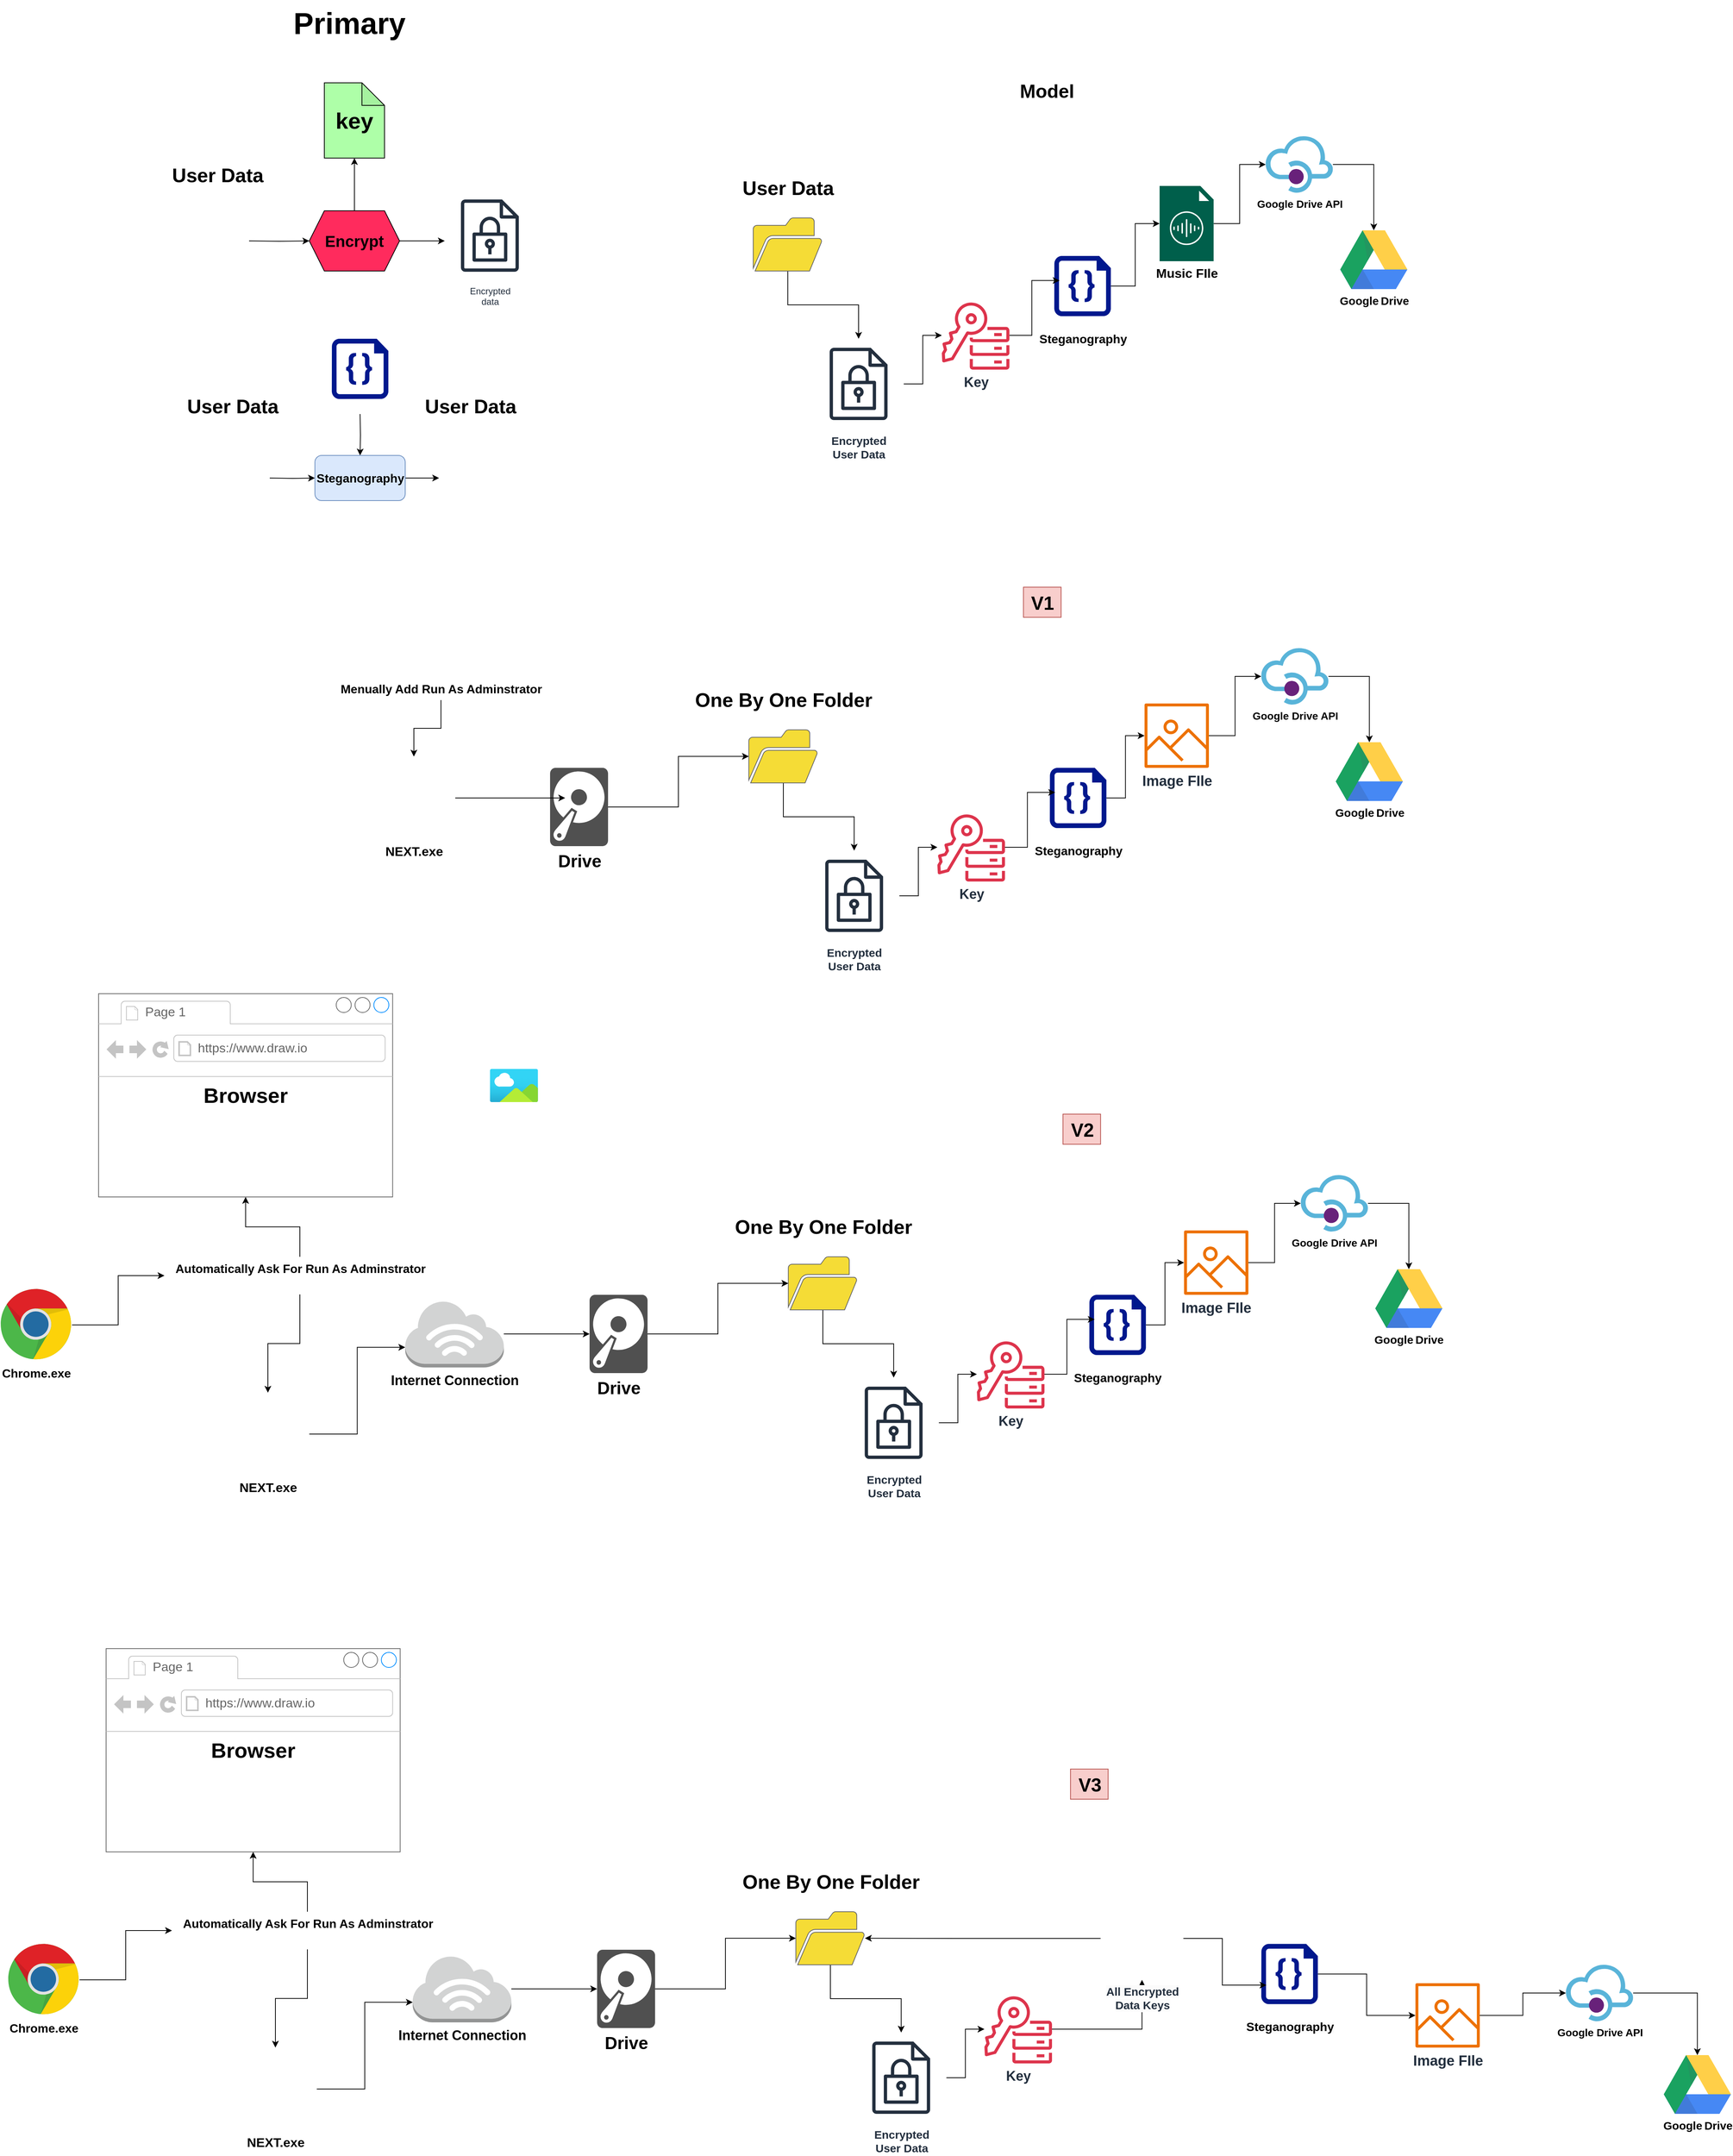 <mxfile version="22.1.18" type="device" pages="2">
  <diagram name="Page-1" id="-clLf1eDEEkG6juFfl46">
    <mxGraphModel dx="2612" dy="1980" grid="1" gridSize="10" guides="1" tooltips="1" connect="1" arrows="1" fold="1" page="1" pageScale="1" pageWidth="850" pageHeight="1100" math="0" shadow="0">
      <root>
        <mxCell id="0" />
        <mxCell id="1" parent="0" />
        <mxCell id="Fi1VEAa8KatOQCvsPIws-4" style="edgeStyle=orthogonalEdgeStyle;rounded=0;orthogonalLoop=1;jettySize=auto;html=1;exitX=1;exitY=0.5;exitDx=0;exitDy=0;entryX=0;entryY=0.5;entryDx=0;entryDy=0;" parent="1" target="Fi1VEAa8KatOQCvsPIws-3" edge="1">
          <mxGeometry relative="1" as="geometry">
            <mxPoint x="260" y="150" as="sourcePoint" />
          </mxGeometry>
        </mxCell>
        <mxCell id="Fi1VEAa8KatOQCvsPIws-5" style="edgeStyle=orthogonalEdgeStyle;rounded=0;orthogonalLoop=1;jettySize=auto;html=1;" parent="1" source="Fi1VEAa8KatOQCvsPIws-3" edge="1">
          <mxGeometry relative="1" as="geometry">
            <mxPoint x="400" y="40" as="targetPoint" />
          </mxGeometry>
        </mxCell>
        <mxCell id="-OoPqi2KjpX0J7DmixHS-4" value="" style="edgeStyle=orthogonalEdgeStyle;rounded=0;orthogonalLoop=1;jettySize=auto;html=1;" parent="1" source="Fi1VEAa8KatOQCvsPIws-3" edge="1">
          <mxGeometry relative="1" as="geometry">
            <mxPoint x="520.0" y="150" as="targetPoint" />
          </mxGeometry>
        </mxCell>
        <mxCell id="Fi1VEAa8KatOQCvsPIws-3" value="&lt;font style=&quot;font-size: 21px;&quot;&gt;&lt;b&gt;Encrypt&lt;/b&gt;&lt;/font&gt;" style="shape=hexagon;perimeter=hexagonPerimeter2;whiteSpace=wrap;html=1;fixedSize=1;fillColor=#FF2B5D;" parent="1" vertex="1">
          <mxGeometry x="340" y="110" width="120" height="80" as="geometry" />
        </mxCell>
        <mxCell id="Fi1VEAa8KatOQCvsPIws-8" value="&lt;font style=&quot;font-size: 30px;&quot;&gt;&lt;b&gt;key&lt;/b&gt;&lt;/font&gt;" style="shape=note;whiteSpace=wrap;html=1;backgroundOutline=1;darkOpacity=0.05;fillColor=#AEFFA8;" parent="1" vertex="1">
          <mxGeometry x="360" y="-60" width="80" height="100" as="geometry" />
        </mxCell>
        <mxCell id="-OoPqi2KjpX0J7DmixHS-9" value="" style="edgeStyle=orthogonalEdgeStyle;rounded=0;orthogonalLoop=1;jettySize=auto;html=1;" parent="1" target="-OoPqi2KjpX0J7DmixHS-8" edge="1">
          <mxGeometry relative="1" as="geometry">
            <mxPoint x="287.5" y="465" as="sourcePoint" />
          </mxGeometry>
        </mxCell>
        <mxCell id="-OoPqi2KjpX0J7DmixHS-10" value="" style="edgeStyle=orthogonalEdgeStyle;rounded=0;orthogonalLoop=1;jettySize=auto;html=1;" parent="1" target="-OoPqi2KjpX0J7DmixHS-8" edge="1">
          <mxGeometry relative="1" as="geometry">
            <mxPoint x="407.5" y="380" as="sourcePoint" />
          </mxGeometry>
        </mxCell>
        <mxCell id="-OoPqi2KjpX0J7DmixHS-12" value="" style="edgeStyle=orthogonalEdgeStyle;rounded=0;orthogonalLoop=1;jettySize=auto;html=1;" parent="1" source="-OoPqi2KjpX0J7DmixHS-8" edge="1">
          <mxGeometry relative="1" as="geometry">
            <mxPoint x="512.5" y="465" as="targetPoint" />
          </mxGeometry>
        </mxCell>
        <mxCell id="-OoPqi2KjpX0J7DmixHS-8" value="&lt;b&gt;&lt;font style=&quot;font-size: 16px;&quot;&gt;Steganography&lt;/font&gt;&lt;/b&gt;" style="rounded=1;whiteSpace=wrap;html=1;fillColor=#dae8fc;strokeColor=#6c8ebf;" parent="1" vertex="1">
          <mxGeometry x="347.5" y="435" width="120" height="60" as="geometry" />
        </mxCell>
        <mxCell id="-OoPqi2KjpX0J7DmixHS-13" value="" style="shape=image;html=1;verticalAlign=top;verticalLabelPosition=bottom;labelBackgroundColor=#ffffff;imageAspect=0;aspect=fixed;image=https://cdn2.iconfinder.com/data/icons/boxicons-solid-vol-2/24/bxs-file-png-128.png" parent="1" vertex="1">
          <mxGeometry x="159.5" y="77" width="128" height="128" as="geometry" />
        </mxCell>
        <mxCell id="-OoPqi2KjpX0J7DmixHS-14" value="&lt;font style=&quot;font-size: 26px;&quot;&gt;&lt;b&gt;User Data&lt;/b&gt;&lt;/font&gt;" style="text;html=1;align=center;verticalAlign=middle;resizable=0;points=[];autosize=1;strokeColor=none;fillColor=none;" parent="1" vertex="1">
          <mxGeometry x="147.5" y="43" width="140" height="40" as="geometry" />
        </mxCell>
        <mxCell id="-OoPqi2KjpX0J7DmixHS-16" value="Encrypted&#xa;data" style="sketch=0;outlineConnect=0;fontColor=#232F3E;gradientColor=none;strokeColor=#232F3E;fillColor=#ffffff;dashed=0;verticalLabelPosition=bottom;verticalAlign=top;align=center;html=1;fontSize=12;fontStyle=0;aspect=fixed;shape=mxgraph.aws4.resourceIcon;resIcon=mxgraph.aws4.encrypted_data;" parent="1" vertex="1">
          <mxGeometry x="520" y="83" width="120" height="120" as="geometry" />
        </mxCell>
        <mxCell id="-OoPqi2KjpX0J7DmixHS-19" value="" style="shape=image;html=1;verticalAlign=top;verticalLabelPosition=bottom;labelBackgroundColor=#ffffff;imageAspect=0;aspect=fixed;image=https://cdn2.iconfinder.com/data/icons/boxicons-solid-vol-2/24/bxs-file-png-128.png" parent="1" vertex="1">
          <mxGeometry x="180" y="390" width="128" height="128" as="geometry" />
        </mxCell>
        <mxCell id="-OoPqi2KjpX0J7DmixHS-20" value="&lt;font style=&quot;font-size: 26px;&quot;&gt;&lt;b&gt;User Data&lt;/b&gt;&lt;/font&gt;" style="text;html=1;align=center;verticalAlign=middle;resizable=0;points=[];autosize=1;strokeColor=none;fillColor=none;" parent="1" vertex="1">
          <mxGeometry x="168" y="350" width="140" height="40" as="geometry" />
        </mxCell>
        <mxCell id="-OoPqi2KjpX0J7DmixHS-21" value="" style="sketch=0;aspect=fixed;pointerEvents=1;shadow=0;dashed=0;html=1;strokeColor=none;labelPosition=center;verticalLabelPosition=bottom;verticalAlign=top;align=center;fillColor=#00188D;shape=mxgraph.azure.code_file" parent="1" vertex="1">
          <mxGeometry x="369.9" y="280" width="75.2" height="80" as="geometry" />
        </mxCell>
        <mxCell id="-OoPqi2KjpX0J7DmixHS-22" value="" style="shape=image;html=1;verticalAlign=top;verticalLabelPosition=bottom;labelBackgroundColor=#ffffff;imageAspect=0;aspect=fixed;image=https://cdn2.iconfinder.com/data/icons/boxicons-solid-vol-2/24/bxs-file-png-128.png" parent="1" vertex="1">
          <mxGeometry x="496" y="390" width="128" height="128" as="geometry" />
        </mxCell>
        <mxCell id="-OoPqi2KjpX0J7DmixHS-23" value="&lt;font style=&quot;font-size: 26px;&quot;&gt;&lt;b&gt;User Data&lt;/b&gt;&lt;/font&gt;" style="text;html=1;align=center;verticalAlign=middle;resizable=0;points=[];autosize=1;strokeColor=none;fillColor=none;" parent="1" vertex="1">
          <mxGeometry x="484" y="350" width="140" height="40" as="geometry" />
        </mxCell>
        <mxCell id="-OoPqi2KjpX0J7DmixHS-24" value="&lt;span style=&quot;font-size: 25px;&quot;&gt;&lt;b&gt;Model&lt;br&gt;&lt;/b&gt;&lt;/span&gt;" style="text;html=1;align=center;verticalAlign=middle;resizable=0;points=[];autosize=1;strokeColor=none;fillColor=none;" parent="1" vertex="1">
          <mxGeometry x="1270" y="-70" width="100" height="40" as="geometry" />
        </mxCell>
        <mxCell id="-OoPqi2KjpX0J7DmixHS-27" value="&lt;font style=&quot;font-size: 26px;&quot;&gt;&lt;b&gt;User Data&lt;/b&gt;&lt;/font&gt;" style="text;html=1;align=center;verticalAlign=middle;resizable=0;points=[];autosize=1;strokeColor=none;fillColor=none;" parent="1" vertex="1">
          <mxGeometry x="905.9" y="60" width="140" height="40" as="geometry" />
        </mxCell>
        <mxCell id="B8PgsjI4pzTaqiPIlNJ4-8" style="edgeStyle=orthogonalEdgeStyle;rounded=0;orthogonalLoop=1;jettySize=auto;html=1;" parent="1" source="-OoPqi2KjpX0J7DmixHS-28" target="B8PgsjI4pzTaqiPIlNJ4-2" edge="1">
          <mxGeometry relative="1" as="geometry" />
        </mxCell>
        <mxCell id="-OoPqi2KjpX0J7DmixHS-28" value="&lt;b style=&quot;font-size: 15px;&quot;&gt;Encrypted&lt;br&gt;User Data&lt;br&gt;&lt;/b&gt;" style="sketch=0;outlineConnect=0;fontColor=#232F3E;gradientColor=none;strokeColor=#232F3E;fillColor=#ffffff;dashed=0;verticalLabelPosition=bottom;verticalAlign=top;align=center;html=1;fontSize=12;fontStyle=0;aspect=fixed;shape=mxgraph.aws4.resourceIcon;resIcon=mxgraph.aws4.encrypted_data;" parent="1" vertex="1">
          <mxGeometry x="1010" y="280" width="120" height="120" as="geometry" />
        </mxCell>
        <mxCell id="B8PgsjI4pzTaqiPIlNJ4-11" style="edgeStyle=orthogonalEdgeStyle;rounded=0;orthogonalLoop=1;jettySize=auto;html=1;" parent="1" source="-OoPqi2KjpX0J7DmixHS-30" target="B8PgsjI4pzTaqiPIlNJ4-10" edge="1">
          <mxGeometry relative="1" as="geometry" />
        </mxCell>
        <mxCell id="-OoPqi2KjpX0J7DmixHS-30" value="&lt;br&gt;&lt;b style=&quot;border-color: var(--border-color); color: rgb(0, 0, 0); font-family: Helvetica; font-size: 12px; font-style: normal; font-variant-ligatures: normal; font-variant-caps: normal; letter-spacing: normal; orphans: 2; text-align: center; text-indent: 0px; text-transform: none; widows: 2; word-spacing: 0px; -webkit-text-stroke-width: 0px; background-color: rgb(251, 251, 251); text-decoration-thickness: initial; text-decoration-style: initial; text-decoration-color: initial;&quot;&gt;&lt;font style=&quot;border-color: var(--border-color); font-size: 16px;&quot;&gt;Steganography&lt;/font&gt;&lt;/b&gt;" style="sketch=0;aspect=fixed;pointerEvents=1;shadow=0;dashed=0;html=1;strokeColor=none;labelPosition=center;verticalLabelPosition=bottom;verticalAlign=top;align=center;fillColor=#00188D;shape=mxgraph.azure.code_file" parent="1" vertex="1">
          <mxGeometry x="1330" y="170" width="75.2" height="80" as="geometry" />
        </mxCell>
        <mxCell id="B8PgsjI4pzTaqiPIlNJ4-9" style="edgeStyle=orthogonalEdgeStyle;rounded=0;orthogonalLoop=1;jettySize=auto;html=1;entryX=0.094;entryY=0.408;entryDx=0;entryDy=0;entryPerimeter=0;" parent="1" source="B8PgsjI4pzTaqiPIlNJ4-2" target="-OoPqi2KjpX0J7DmixHS-30" edge="1">
          <mxGeometry relative="1" as="geometry">
            <mxPoint x="1225.5" y="130" as="targetPoint" />
          </mxGeometry>
        </mxCell>
        <mxCell id="B8PgsjI4pzTaqiPIlNJ4-2" value="&lt;span style=&quot;font-size: 18px;&quot;&gt;&lt;b&gt;Key&lt;/b&gt;&lt;/span&gt;" style="sketch=0;outlineConnect=0;fontColor=#232F3E;gradientColor=none;fillColor=#DD344C;strokeColor=none;dashed=0;verticalLabelPosition=bottom;verticalAlign=top;align=center;html=1;fontSize=12;fontStyle=0;aspect=fixed;pointerEvents=1;shape=mxgraph.aws4.key_management_service_external_key_store;" parent="1" vertex="1">
          <mxGeometry x="1180" y="230" width="91" height="91" as="geometry" />
        </mxCell>
        <mxCell id="m_yjS75Oey8v7s3om1p4-1" style="edgeStyle=orthogonalEdgeStyle;rounded=0;orthogonalLoop=1;jettySize=auto;html=1;" parent="1" source="B8PgsjI4pzTaqiPIlNJ4-10" target="B8PgsjI4pzTaqiPIlNJ4-12" edge="1">
          <mxGeometry relative="1" as="geometry" />
        </mxCell>
        <mxCell id="B8PgsjI4pzTaqiPIlNJ4-10" value="&lt;b&gt;&lt;font style=&quot;font-size: 17px;&quot;&gt;Music FIle&lt;/font&gt;&lt;/b&gt;" style="sketch=0;pointerEvents=1;shadow=0;dashed=0;html=1;strokeColor=none;fillColor=#005F4B;labelPosition=center;verticalLabelPosition=bottom;verticalAlign=top;align=center;outlineConnect=0;shape=mxgraph.veeam2.audio_file;" parent="1" vertex="1">
          <mxGeometry x="1470" y="77" width="71.79" height="100" as="geometry" />
        </mxCell>
        <mxCell id="m_yjS75Oey8v7s3om1p4-3" style="edgeStyle=orthogonalEdgeStyle;rounded=0;orthogonalLoop=1;jettySize=auto;html=1;" parent="1" source="B8PgsjI4pzTaqiPIlNJ4-12" target="m_yjS75Oey8v7s3om1p4-2" edge="1">
          <mxGeometry relative="1" as="geometry" />
        </mxCell>
        <mxCell id="B8PgsjI4pzTaqiPIlNJ4-12" value="&lt;b&gt;&lt;font style=&quot;font-size: 14px;&quot;&gt;Google Drive API&lt;/font&gt;&lt;/b&gt;" style="image;sketch=0;aspect=fixed;html=1;points=[];align=center;fontSize=12;image=img/lib/mscae/API_Management.svg;" parent="1" vertex="1">
          <mxGeometry x="1611" y="11" width="89.29" height="75" as="geometry" />
        </mxCell>
        <mxCell id="m_yjS75Oey8v7s3om1p4-2" value="&lt;b&gt;&lt;font style=&quot;font-size: 15px;&quot;&gt;Google&lt;/font&gt;&lt;font size=&quot;1&quot; style=&quot;&quot;&gt; &lt;/font&gt;&lt;font style=&quot;font-size: 15px;&quot;&gt;Drive&lt;/font&gt;&lt;/b&gt;" style="dashed=0;outlineConnect=0;html=1;align=center;labelPosition=center;verticalLabelPosition=bottom;verticalAlign=top;shape=mxgraph.weblogos.google_drive" parent="1" vertex="1">
          <mxGeometry x="1710" y="136" width="89.3" height="78" as="geometry" />
        </mxCell>
        <mxCell id="u2ZIEMa_aCcwXYJDqzPm-2" style="edgeStyle=orthogonalEdgeStyle;rounded=0;orthogonalLoop=1;jettySize=auto;html=1;" parent="1" source="u2ZIEMa_aCcwXYJDqzPm-1" target="-OoPqi2KjpX0J7DmixHS-28" edge="1">
          <mxGeometry relative="1" as="geometry" />
        </mxCell>
        <mxCell id="u2ZIEMa_aCcwXYJDqzPm-1" value="" style="sketch=0;pointerEvents=1;shadow=0;dashed=0;html=1;strokeColor=#666666;fillColor=#F5DC36;labelPosition=center;verticalLabelPosition=bottom;verticalAlign=top;outlineConnect=0;align=center;shape=mxgraph.office.concepts.folder_open;fontColor=#333333;" parent="1" vertex="1">
          <mxGeometry x="930" y="119.5" width="91.81" height="70.5" as="geometry" />
        </mxCell>
        <mxCell id="R-Ji7351PkL93z1LYaUc-1" value="&lt;span style=&quot;font-size: 25px;&quot;&gt;&lt;b&gt;V1&lt;br&gt;&lt;/b&gt;&lt;/span&gt;" style="text;html=1;align=center;verticalAlign=middle;resizable=0;points=[];autosize=1;strokeColor=#b85450;fillColor=#f8cecc;" parent="1" vertex="1">
          <mxGeometry x="1289.1" y="610" width="50" height="40" as="geometry" />
        </mxCell>
        <mxCell id="R-Ji7351PkL93z1LYaUc-2" value="&lt;span style=&quot;font-size: 26px;&quot;&gt;&lt;b&gt;One By One Folder&lt;/b&gt;&lt;/span&gt;" style="text;html=1;align=center;verticalAlign=middle;resizable=0;points=[];autosize=1;strokeColor=none;fillColor=none;" parent="1" vertex="1">
          <mxGeometry x="840" y="740" width="260" height="40" as="geometry" />
        </mxCell>
        <mxCell id="R-Ji7351PkL93z1LYaUc-3" style="edgeStyle=orthogonalEdgeStyle;rounded=0;orthogonalLoop=1;jettySize=auto;html=1;" parent="1" source="R-Ji7351PkL93z1LYaUc-4" target="R-Ji7351PkL93z1LYaUc-8" edge="1">
          <mxGeometry relative="1" as="geometry" />
        </mxCell>
        <mxCell id="R-Ji7351PkL93z1LYaUc-4" value="&lt;b style=&quot;font-size: 15px;&quot;&gt;Encrypted&lt;br&gt;User Data&lt;br&gt;&lt;/b&gt;" style="sketch=0;outlineConnect=0;fontColor=#232F3E;gradientColor=none;strokeColor=#232F3E;fillColor=#ffffff;dashed=0;verticalLabelPosition=bottom;verticalAlign=top;align=center;html=1;fontSize=12;fontStyle=0;aspect=fixed;shape=mxgraph.aws4.resourceIcon;resIcon=mxgraph.aws4.encrypted_data;" parent="1" vertex="1">
          <mxGeometry x="1004.1" y="960" width="120" height="120" as="geometry" />
        </mxCell>
        <mxCell id="R-Ji7351PkL93z1LYaUc-20" style="edgeStyle=orthogonalEdgeStyle;rounded=0;orthogonalLoop=1;jettySize=auto;html=1;" parent="1" source="R-Ji7351PkL93z1LYaUc-6" target="R-Ji7351PkL93z1LYaUc-18" edge="1">
          <mxGeometry relative="1" as="geometry" />
        </mxCell>
        <mxCell id="R-Ji7351PkL93z1LYaUc-6" value="&lt;br&gt;&lt;b style=&quot;border-color: var(--border-color); color: rgb(0, 0, 0); font-family: Helvetica; font-size: 12px; font-style: normal; font-variant-ligatures: normal; font-variant-caps: normal; letter-spacing: normal; orphans: 2; text-align: center; text-indent: 0px; text-transform: none; widows: 2; word-spacing: 0px; -webkit-text-stroke-width: 0px; background-color: rgb(251, 251, 251); text-decoration-thickness: initial; text-decoration-style: initial; text-decoration-color: initial;&quot;&gt;&lt;font style=&quot;border-color: var(--border-color); font-size: 16px;&quot;&gt;Steganography&lt;/font&gt;&lt;/b&gt;" style="sketch=0;aspect=fixed;pointerEvents=1;shadow=0;dashed=0;html=1;strokeColor=none;labelPosition=center;verticalLabelPosition=bottom;verticalAlign=top;align=center;fillColor=#00188D;shape=mxgraph.azure.code_file" parent="1" vertex="1">
          <mxGeometry x="1324.1" y="850" width="75.2" height="80" as="geometry" />
        </mxCell>
        <mxCell id="R-Ji7351PkL93z1LYaUc-7" style="edgeStyle=orthogonalEdgeStyle;rounded=0;orthogonalLoop=1;jettySize=auto;html=1;entryX=0.094;entryY=0.408;entryDx=0;entryDy=0;entryPerimeter=0;" parent="1" source="R-Ji7351PkL93z1LYaUc-8" target="R-Ji7351PkL93z1LYaUc-6" edge="1">
          <mxGeometry relative="1" as="geometry">
            <mxPoint x="1219.6" y="810" as="targetPoint" />
          </mxGeometry>
        </mxCell>
        <mxCell id="R-Ji7351PkL93z1LYaUc-8" value="&lt;span style=&quot;font-size: 18px;&quot;&gt;&lt;b&gt;Key&lt;/b&gt;&lt;/span&gt;" style="sketch=0;outlineConnect=0;fontColor=#232F3E;gradientColor=none;fillColor=#DD344C;strokeColor=none;dashed=0;verticalLabelPosition=bottom;verticalAlign=top;align=center;html=1;fontSize=12;fontStyle=0;aspect=fixed;pointerEvents=1;shape=mxgraph.aws4.key_management_service_external_key_store;" parent="1" vertex="1">
          <mxGeometry x="1174.1" y="910" width="91" height="91" as="geometry" />
        </mxCell>
        <mxCell id="R-Ji7351PkL93z1LYaUc-11" style="edgeStyle=orthogonalEdgeStyle;rounded=0;orthogonalLoop=1;jettySize=auto;html=1;" parent="1" source="R-Ji7351PkL93z1LYaUc-12" target="R-Ji7351PkL93z1LYaUc-13" edge="1">
          <mxGeometry relative="1" as="geometry" />
        </mxCell>
        <mxCell id="R-Ji7351PkL93z1LYaUc-12" value="&lt;b&gt;&lt;font style=&quot;font-size: 14px;&quot;&gt;Google Drive API&lt;/font&gt;&lt;/b&gt;" style="image;sketch=0;aspect=fixed;html=1;points=[];align=center;fontSize=12;image=img/lib/mscae/API_Management.svg;" parent="1" vertex="1">
          <mxGeometry x="1605.1" y="691" width="89.29" height="75" as="geometry" />
        </mxCell>
        <mxCell id="R-Ji7351PkL93z1LYaUc-13" value="&lt;b&gt;&lt;font style=&quot;font-size: 15px;&quot;&gt;Google&lt;/font&gt;&lt;font size=&quot;1&quot; style=&quot;&quot;&gt; &lt;/font&gt;&lt;font style=&quot;font-size: 15px;&quot;&gt;Drive&lt;/font&gt;&lt;/b&gt;" style="dashed=0;outlineConnect=0;html=1;align=center;labelPosition=center;verticalLabelPosition=bottom;verticalAlign=top;shape=mxgraph.weblogos.google_drive" parent="1" vertex="1">
          <mxGeometry x="1704.1" y="816" width="89.3" height="78" as="geometry" />
        </mxCell>
        <mxCell id="R-Ji7351PkL93z1LYaUc-14" style="edgeStyle=orthogonalEdgeStyle;rounded=0;orthogonalLoop=1;jettySize=auto;html=1;" parent="1" source="R-Ji7351PkL93z1LYaUc-15" target="R-Ji7351PkL93z1LYaUc-4" edge="1">
          <mxGeometry relative="1" as="geometry" />
        </mxCell>
        <mxCell id="R-Ji7351PkL93z1LYaUc-15" value="" style="sketch=0;pointerEvents=1;shadow=0;dashed=0;html=1;strokeColor=#666666;fillColor=#F5DC36;labelPosition=center;verticalLabelPosition=bottom;verticalAlign=top;outlineConnect=0;align=center;shape=mxgraph.office.concepts.folder_open;fontColor=#333333;" parent="1" vertex="1">
          <mxGeometry x="924.1" y="799.5" width="91.81" height="70.5" as="geometry" />
        </mxCell>
        <mxCell id="R-Ji7351PkL93z1LYaUc-17" style="edgeStyle=orthogonalEdgeStyle;rounded=0;orthogonalLoop=1;jettySize=auto;html=1;" parent="1" source="R-Ji7351PkL93z1LYaUc-16" target="R-Ji7351PkL93z1LYaUc-15" edge="1">
          <mxGeometry relative="1" as="geometry" />
        </mxCell>
        <mxCell id="R-Ji7351PkL93z1LYaUc-16" value="&lt;b&gt;&lt;font style=&quot;font-size: 23px;&quot;&gt;Drive&lt;/font&gt;&lt;/b&gt;" style="sketch=0;pointerEvents=1;shadow=0;dashed=0;html=1;strokeColor=none;fillColor=#505050;labelPosition=center;verticalLabelPosition=bottom;verticalAlign=top;outlineConnect=0;align=center;shape=mxgraph.office.devices.hard_disk;" parent="1" vertex="1">
          <mxGeometry x="660" y="850" width="77.04" height="104" as="geometry" />
        </mxCell>
        <mxCell id="R-Ji7351PkL93z1LYaUc-21" style="edgeStyle=orthogonalEdgeStyle;rounded=0;orthogonalLoop=1;jettySize=auto;html=1;" parent="1" source="R-Ji7351PkL93z1LYaUc-18" target="R-Ji7351PkL93z1LYaUc-12" edge="1">
          <mxGeometry relative="1" as="geometry" />
        </mxCell>
        <mxCell id="R-Ji7351PkL93z1LYaUc-18" value="&lt;b&gt;&lt;font style=&quot;font-size: 19px;&quot;&gt;Image FIle&lt;/font&gt;&lt;/b&gt;" style="sketch=0;outlineConnect=0;fontColor=#232F3E;gradientColor=none;fillColor=#ED7100;strokeColor=none;dashed=0;verticalLabelPosition=bottom;verticalAlign=top;align=center;html=1;fontSize=12;fontStyle=0;aspect=fixed;pointerEvents=1;shape=mxgraph.aws4.container_registry_image;" parent="1" vertex="1">
          <mxGeometry x="1450" y="764.5" width="85.5" height="85.5" as="geometry" />
        </mxCell>
        <mxCell id="R-Ji7351PkL93z1LYaUc-24" value="&lt;span style=&quot;font-size: 25px;&quot;&gt;&lt;b&gt;V2&lt;br&gt;&lt;/b&gt;&lt;/span&gt;" style="text;html=1;align=center;verticalAlign=middle;resizable=0;points=[];autosize=1;strokeColor=#b85450;fillColor=#f8cecc;" parent="1" vertex="1">
          <mxGeometry x="1341.6" y="1310" width="50" height="40" as="geometry" />
        </mxCell>
        <mxCell id="R-Ji7351PkL93z1LYaUc-25" value="&lt;span style=&quot;font-size: 26px;&quot;&gt;&lt;b&gt;One By One Folder&lt;/b&gt;&lt;/span&gt;" style="text;html=1;align=center;verticalAlign=middle;resizable=0;points=[];autosize=1;strokeColor=none;fillColor=none;" parent="1" vertex="1">
          <mxGeometry x="892.5" y="1440" width="260" height="40" as="geometry" />
        </mxCell>
        <mxCell id="R-Ji7351PkL93z1LYaUc-26" style="edgeStyle=orthogonalEdgeStyle;rounded=0;orthogonalLoop=1;jettySize=auto;html=1;" parent="1" source="R-Ji7351PkL93z1LYaUc-27" target="R-Ji7351PkL93z1LYaUc-31" edge="1">
          <mxGeometry relative="1" as="geometry" />
        </mxCell>
        <mxCell id="R-Ji7351PkL93z1LYaUc-27" value="&lt;b style=&quot;font-size: 15px;&quot;&gt;Encrypted&lt;br&gt;User Data&lt;br&gt;&lt;/b&gt;" style="sketch=0;outlineConnect=0;fontColor=#232F3E;gradientColor=none;strokeColor=#232F3E;fillColor=#ffffff;dashed=0;verticalLabelPosition=bottom;verticalAlign=top;align=center;html=1;fontSize=12;fontStyle=0;aspect=fixed;shape=mxgraph.aws4.resourceIcon;resIcon=mxgraph.aws4.encrypted_data;" parent="1" vertex="1">
          <mxGeometry x="1056.6" y="1660" width="120" height="120" as="geometry" />
        </mxCell>
        <mxCell id="R-Ji7351PkL93z1LYaUc-28" style="edgeStyle=orthogonalEdgeStyle;rounded=0;orthogonalLoop=1;jettySize=auto;html=1;" parent="1" source="R-Ji7351PkL93z1LYaUc-29" target="R-Ji7351PkL93z1LYaUc-40" edge="1">
          <mxGeometry relative="1" as="geometry" />
        </mxCell>
        <mxCell id="R-Ji7351PkL93z1LYaUc-29" value="&lt;br&gt;&lt;b style=&quot;border-color: var(--border-color); color: rgb(0, 0, 0); font-family: Helvetica; font-size: 12px; font-style: normal; font-variant-ligatures: normal; font-variant-caps: normal; letter-spacing: normal; orphans: 2; text-align: center; text-indent: 0px; text-transform: none; widows: 2; word-spacing: 0px; -webkit-text-stroke-width: 0px; background-color: rgb(251, 251, 251); text-decoration-thickness: initial; text-decoration-style: initial; text-decoration-color: initial;&quot;&gt;&lt;font style=&quot;border-color: var(--border-color); font-size: 16px;&quot;&gt;Steganography&lt;/font&gt;&lt;/b&gt;" style="sketch=0;aspect=fixed;pointerEvents=1;shadow=0;dashed=0;html=1;strokeColor=none;labelPosition=center;verticalLabelPosition=bottom;verticalAlign=top;align=center;fillColor=#00188D;shape=mxgraph.azure.code_file" parent="1" vertex="1">
          <mxGeometry x="1376.6" y="1550" width="75.2" height="80" as="geometry" />
        </mxCell>
        <mxCell id="R-Ji7351PkL93z1LYaUc-30" style="edgeStyle=orthogonalEdgeStyle;rounded=0;orthogonalLoop=1;jettySize=auto;html=1;entryX=0.094;entryY=0.408;entryDx=0;entryDy=0;entryPerimeter=0;" parent="1" source="R-Ji7351PkL93z1LYaUc-31" target="R-Ji7351PkL93z1LYaUc-29" edge="1">
          <mxGeometry relative="1" as="geometry">
            <mxPoint x="1272.1" y="1510" as="targetPoint" />
          </mxGeometry>
        </mxCell>
        <mxCell id="R-Ji7351PkL93z1LYaUc-31" value="&lt;span style=&quot;font-size: 18px;&quot;&gt;&lt;b&gt;Key&lt;/b&gt;&lt;/span&gt;" style="sketch=0;outlineConnect=0;fontColor=#232F3E;gradientColor=none;fillColor=#DD344C;strokeColor=none;dashed=0;verticalLabelPosition=bottom;verticalAlign=top;align=center;html=1;fontSize=12;fontStyle=0;aspect=fixed;pointerEvents=1;shape=mxgraph.aws4.key_management_service_external_key_store;" parent="1" vertex="1">
          <mxGeometry x="1226.6" y="1610" width="91" height="91" as="geometry" />
        </mxCell>
        <mxCell id="R-Ji7351PkL93z1LYaUc-32" style="edgeStyle=orthogonalEdgeStyle;rounded=0;orthogonalLoop=1;jettySize=auto;html=1;" parent="1" source="R-Ji7351PkL93z1LYaUc-33" target="R-Ji7351PkL93z1LYaUc-34" edge="1">
          <mxGeometry relative="1" as="geometry" />
        </mxCell>
        <mxCell id="R-Ji7351PkL93z1LYaUc-33" value="&lt;b&gt;&lt;font style=&quot;font-size: 14px;&quot;&gt;Google Drive API&lt;/font&gt;&lt;/b&gt;" style="image;sketch=0;aspect=fixed;html=1;points=[];align=center;fontSize=12;image=img/lib/mscae/API_Management.svg;" parent="1" vertex="1">
          <mxGeometry x="1657.6" y="1391" width="89.29" height="75" as="geometry" />
        </mxCell>
        <mxCell id="R-Ji7351PkL93z1LYaUc-34" value="&lt;b&gt;&lt;font style=&quot;font-size: 15px;&quot;&gt;Google&lt;/font&gt;&lt;font size=&quot;1&quot; style=&quot;&quot;&gt; &lt;/font&gt;&lt;font style=&quot;font-size: 15px;&quot;&gt;Drive&lt;/font&gt;&lt;/b&gt;" style="dashed=0;outlineConnect=0;html=1;align=center;labelPosition=center;verticalLabelPosition=bottom;verticalAlign=top;shape=mxgraph.weblogos.google_drive" parent="1" vertex="1">
          <mxGeometry x="1756.6" y="1516" width="89.3" height="78" as="geometry" />
        </mxCell>
        <mxCell id="R-Ji7351PkL93z1LYaUc-35" style="edgeStyle=orthogonalEdgeStyle;rounded=0;orthogonalLoop=1;jettySize=auto;html=1;" parent="1" source="R-Ji7351PkL93z1LYaUc-36" target="R-Ji7351PkL93z1LYaUc-27" edge="1">
          <mxGeometry relative="1" as="geometry" />
        </mxCell>
        <mxCell id="R-Ji7351PkL93z1LYaUc-36" value="" style="sketch=0;pointerEvents=1;shadow=0;dashed=0;html=1;strokeColor=#666666;fillColor=#F5DC36;labelPosition=center;verticalLabelPosition=bottom;verticalAlign=top;outlineConnect=0;align=center;shape=mxgraph.office.concepts.folder_open;fontColor=#333333;" parent="1" vertex="1">
          <mxGeometry x="976.6" y="1499.5" width="91.81" height="70.5" as="geometry" />
        </mxCell>
        <mxCell id="R-Ji7351PkL93z1LYaUc-37" style="edgeStyle=orthogonalEdgeStyle;rounded=0;orthogonalLoop=1;jettySize=auto;html=1;" parent="1" source="R-Ji7351PkL93z1LYaUc-38" target="R-Ji7351PkL93z1LYaUc-36" edge="1">
          <mxGeometry relative="1" as="geometry" />
        </mxCell>
        <mxCell id="R-Ji7351PkL93z1LYaUc-38" value="&lt;b&gt;&lt;font style=&quot;font-size: 23px;&quot;&gt;Drive&lt;/font&gt;&lt;/b&gt;" style="sketch=0;pointerEvents=1;shadow=0;dashed=0;html=1;strokeColor=none;fillColor=#505050;labelPosition=center;verticalLabelPosition=bottom;verticalAlign=top;outlineConnect=0;align=center;shape=mxgraph.office.devices.hard_disk;" parent="1" vertex="1">
          <mxGeometry x="712.5" y="1550" width="77.04" height="104" as="geometry" />
        </mxCell>
        <mxCell id="R-Ji7351PkL93z1LYaUc-39" style="edgeStyle=orthogonalEdgeStyle;rounded=0;orthogonalLoop=1;jettySize=auto;html=1;" parent="1" source="R-Ji7351PkL93z1LYaUc-40" target="R-Ji7351PkL93z1LYaUc-33" edge="1">
          <mxGeometry relative="1" as="geometry" />
        </mxCell>
        <mxCell id="R-Ji7351PkL93z1LYaUc-40" value="&lt;b&gt;&lt;font style=&quot;font-size: 19px;&quot;&gt;Image FIle&lt;/font&gt;&lt;/b&gt;" style="sketch=0;outlineConnect=0;fontColor=#232F3E;gradientColor=none;fillColor=#ED7100;strokeColor=none;dashed=0;verticalLabelPosition=bottom;verticalAlign=top;align=center;html=1;fontSize=12;fontStyle=0;aspect=fixed;pointerEvents=1;shape=mxgraph.aws4.container_registry_image;" parent="1" vertex="1">
          <mxGeometry x="1502.5" y="1464.5" width="85.5" height="85.5" as="geometry" />
        </mxCell>
        <mxCell id="R-Ji7351PkL93z1LYaUc-59" style="edgeStyle=orthogonalEdgeStyle;rounded=0;orthogonalLoop=1;jettySize=auto;html=1;" parent="1" source="R-Ji7351PkL93z1LYaUc-42" target="R-Ji7351PkL93z1LYaUc-53" edge="1">
          <mxGeometry relative="1" as="geometry" />
        </mxCell>
        <mxCell id="R-Ji7351PkL93z1LYaUc-60" style="edgeStyle=orthogonalEdgeStyle;rounded=0;orthogonalLoop=1;jettySize=auto;html=1;" parent="1" source="R-Ji7351PkL93z1LYaUc-42" target="R-Ji7351PkL93z1LYaUc-55" edge="1">
          <mxGeometry relative="1" as="geometry" />
        </mxCell>
        <mxCell id="R-Ji7351PkL93z1LYaUc-42" value="&lt;b&gt;&lt;font style=&quot;font-size: 16px;&quot;&gt;Automatically Ask For Run As Adminstrator&lt;br&gt;&lt;br&gt;&lt;/font&gt;&lt;/b&gt;" style="text;html=1;align=center;verticalAlign=middle;resizable=0;points=[];autosize=1;strokeColor=none;fillColor=none;" parent="1" vertex="1">
          <mxGeometry x="147.5" y="1499.5" width="360" height="50" as="geometry" />
        </mxCell>
        <mxCell id="R-Ji7351PkL93z1LYaUc-44" style="edgeStyle=orthogonalEdgeStyle;rounded=0;orthogonalLoop=1;jettySize=auto;html=1;" parent="1" source="R-Ji7351PkL93z1LYaUc-43" target="R-Ji7351PkL93z1LYaUc-38" edge="1">
          <mxGeometry relative="1" as="geometry" />
        </mxCell>
        <mxCell id="R-Ji7351PkL93z1LYaUc-43" value="&lt;b&gt;&lt;font style=&quot;font-size: 18px;&quot;&gt;Internet Connection&lt;/font&gt;&lt;/b&gt;" style="outlineConnect=0;dashed=0;verticalLabelPosition=bottom;verticalAlign=top;align=center;html=1;shape=mxgraph.aws3.internet_3;fillColor=#D2D3D3;gradientColor=none;" parent="1" vertex="1">
          <mxGeometry x="467.5" y="1557.5" width="131.03" height="89" as="geometry" />
        </mxCell>
        <mxCell id="R-Ji7351PkL93z1LYaUc-46" value="&lt;b&gt;&lt;font style=&quot;font-size: 17px;&quot;&gt;NEXT.exe&lt;/font&gt;&lt;/b&gt;" style="shape=image;html=1;verticalAlign=top;verticalLabelPosition=bottom;labelBackgroundColor=#ffffff;imageAspect=0;aspect=fixed;image=https://cdn4.iconfinder.com/data/icons/file-extension-3/115/eps_extension_file_name-20-128.png;imageBackground=default;" parent="1" vertex="1">
          <mxGeometry x="424" y="835.0" width="110" height="110" as="geometry" />
        </mxCell>
        <mxCell id="R-Ji7351PkL93z1LYaUc-58" style="edgeStyle=orthogonalEdgeStyle;rounded=0;orthogonalLoop=1;jettySize=auto;html=1;" parent="1" source="R-Ji7351PkL93z1LYaUc-47" target="R-Ji7351PkL93z1LYaUc-42" edge="1">
          <mxGeometry relative="1" as="geometry" />
        </mxCell>
        <mxCell id="R-Ji7351PkL93z1LYaUc-47" value="&lt;b&gt;&lt;font style=&quot;font-size: 16px;&quot;&gt;Chrome.exe&lt;/font&gt;&lt;/b&gt;" style="dashed=0;outlineConnect=0;html=1;align=center;labelPosition=center;verticalLabelPosition=bottom;verticalAlign=top;shape=mxgraph.weblogos.chrome" parent="1" vertex="1">
          <mxGeometry x="-70.0" y="1542.3" width="94.64" height="95.4" as="geometry" />
        </mxCell>
        <mxCell id="R-Ji7351PkL93z1LYaUc-50" style="edgeStyle=orthogonalEdgeStyle;rounded=0;orthogonalLoop=1;jettySize=auto;html=1;" parent="1" source="R-Ji7351PkL93z1LYaUc-49" target="R-Ji7351PkL93z1LYaUc-46" edge="1">
          <mxGeometry relative="1" as="geometry" />
        </mxCell>
        <mxCell id="R-Ji7351PkL93z1LYaUc-49" value="&lt;b&gt;&lt;font style=&quot;font-size: 16px;&quot;&gt;Menually Add Run As Adminstrator&lt;/font&gt;&lt;/b&gt;" style="text;html=1;align=center;verticalAlign=middle;resizable=0;points=[];autosize=1;strokeColor=none;fillColor=none;" parent="1" vertex="1">
          <mxGeometry x="370" y="730" width="290" height="30" as="geometry" />
        </mxCell>
        <mxCell id="R-Ji7351PkL93z1LYaUc-52" style="edgeStyle=orthogonalEdgeStyle;rounded=0;orthogonalLoop=1;jettySize=auto;html=1;entryX=0.26;entryY=0.385;entryDx=0;entryDy=0;entryPerimeter=0;" parent="1" source="R-Ji7351PkL93z1LYaUc-46" target="R-Ji7351PkL93z1LYaUc-16" edge="1">
          <mxGeometry relative="1" as="geometry" />
        </mxCell>
        <mxCell id="R-Ji7351PkL93z1LYaUc-53" value="&lt;b&gt;&lt;font style=&quot;font-size: 17px;&quot;&gt;NEXT.exe&lt;/font&gt;&lt;/b&gt;" style="shape=image;html=1;verticalAlign=top;verticalLabelPosition=bottom;labelBackgroundColor=#ffffff;imageAspect=0;aspect=fixed;image=https://cdn4.iconfinder.com/data/icons/file-extension-3/115/eps_extension_file_name-20-128.png;imageBackground=default;" parent="1" vertex="1">
          <mxGeometry x="230" y="1680" width="110" height="110" as="geometry" />
        </mxCell>
        <mxCell id="R-Ji7351PkL93z1LYaUc-55" value="&lt;b&gt;&lt;font style=&quot;font-size: 28px;&quot;&gt;Browser&lt;/font&gt;&lt;/b&gt;" style="strokeWidth=1;shadow=0;dashed=0;align=center;html=1;shape=mxgraph.mockup.containers.browserWindow;rSize=0;strokeColor=#666666;strokeColor2=#008cff;strokeColor3=#c4c4c4;mainText=,;recursiveResize=0;" parent="1" vertex="1">
          <mxGeometry x="60" y="1150" width="390.79" height="270" as="geometry" />
        </mxCell>
        <mxCell id="R-Ji7351PkL93z1LYaUc-56" value="Page 1" style="strokeWidth=1;shadow=0;dashed=0;align=center;html=1;shape=mxgraph.mockup.containers.anchor;fontSize=17;fontColor=#666666;align=left;whiteSpace=wrap;" parent="R-Ji7351PkL93z1LYaUc-55" vertex="1">
          <mxGeometry x="60" y="12" width="110" height="26" as="geometry" />
        </mxCell>
        <mxCell id="R-Ji7351PkL93z1LYaUc-57" value="https://www.draw.io" style="strokeWidth=1;shadow=0;dashed=0;align=center;html=1;shape=mxgraph.mockup.containers.anchor;rSize=0;fontSize=17;fontColor=#666666;align=left;" parent="R-Ji7351PkL93z1LYaUc-55" vertex="1">
          <mxGeometry x="130" y="60" width="250" height="26" as="geometry" />
        </mxCell>
        <mxCell id="R-Ji7351PkL93z1LYaUc-61" style="edgeStyle=orthogonalEdgeStyle;rounded=0;orthogonalLoop=1;jettySize=auto;html=1;entryX=0;entryY=0.7;entryDx=0;entryDy=0;entryPerimeter=0;" parent="1" source="R-Ji7351PkL93z1LYaUc-53" target="R-Ji7351PkL93z1LYaUc-43" edge="1">
          <mxGeometry relative="1" as="geometry" />
        </mxCell>
        <mxCell id="R-Ji7351PkL93z1LYaUc-62" value="&lt;b&gt;&lt;font style=&quot;font-size: 40px;&quot;&gt;Primary&lt;/font&gt;&lt;/b&gt;" style="text;html=1;align=center;verticalAlign=middle;resizable=0;points=[];autosize=1;strokeColor=none;fillColor=none;" parent="1" vertex="1">
          <mxGeometry x="308" y="-170" width="170" height="60" as="geometry" />
        </mxCell>
        <mxCell id="R-Ji7351PkL93z1LYaUc-63" value="&lt;span style=&quot;font-size: 25px;&quot;&gt;&lt;b&gt;V3&lt;br&gt;&lt;/b&gt;&lt;/span&gt;" style="text;html=1;align=center;verticalAlign=middle;resizable=0;points=[];autosize=1;strokeColor=#b85450;fillColor=#f8cecc;" parent="1" vertex="1">
          <mxGeometry x="1351.6" y="2180" width="50" height="40" as="geometry" />
        </mxCell>
        <mxCell id="R-Ji7351PkL93z1LYaUc-64" value="&lt;span style=&quot;font-size: 26px;&quot;&gt;&lt;b&gt;One By One Folder&lt;/b&gt;&lt;/span&gt;" style="text;html=1;align=center;verticalAlign=middle;resizable=0;points=[];autosize=1;strokeColor=none;fillColor=none;" parent="1" vertex="1">
          <mxGeometry x="902.5" y="2310" width="260" height="40" as="geometry" />
        </mxCell>
        <mxCell id="R-Ji7351PkL93z1LYaUc-65" style="edgeStyle=orthogonalEdgeStyle;rounded=0;orthogonalLoop=1;jettySize=auto;html=1;" parent="1" source="R-Ji7351PkL93z1LYaUc-66" target="R-Ji7351PkL93z1LYaUc-70" edge="1">
          <mxGeometry relative="1" as="geometry" />
        </mxCell>
        <mxCell id="R-Ji7351PkL93z1LYaUc-66" value="&lt;b style=&quot;font-size: 15px;&quot;&gt;Encrypted&lt;br&gt;User Data&lt;br&gt;&lt;/b&gt;" style="sketch=0;outlineConnect=0;fontColor=#232F3E;gradientColor=none;strokeColor=#232F3E;fillColor=#ffffff;dashed=0;verticalLabelPosition=bottom;verticalAlign=top;align=center;html=1;fontSize=12;fontStyle=0;aspect=fixed;shape=mxgraph.aws4.resourceIcon;resIcon=mxgraph.aws4.encrypted_data;" parent="1" vertex="1">
          <mxGeometry x="1066.6" y="2530" width="120" height="120" as="geometry" />
        </mxCell>
        <mxCell id="R-Ji7351PkL93z1LYaUc-67" style="edgeStyle=orthogonalEdgeStyle;rounded=0;orthogonalLoop=1;jettySize=auto;html=1;" parent="1" source="R-Ji7351PkL93z1LYaUc-68" target="R-Ji7351PkL93z1LYaUc-79" edge="1">
          <mxGeometry relative="1" as="geometry" />
        </mxCell>
        <mxCell id="R-Ji7351PkL93z1LYaUc-68" value="&lt;br&gt;&lt;b style=&quot;border-color: var(--border-color); color: rgb(0, 0, 0); font-family: Helvetica; font-size: 12px; font-style: normal; font-variant-ligatures: normal; font-variant-caps: normal; letter-spacing: normal; orphans: 2; text-align: center; text-indent: 0px; text-transform: none; widows: 2; word-spacing: 0px; -webkit-text-stroke-width: 0px; background-color: rgb(251, 251, 251); text-decoration-thickness: initial; text-decoration-style: initial; text-decoration-color: initial;&quot;&gt;&lt;font style=&quot;border-color: var(--border-color); font-size: 16px;&quot;&gt;Steganography&lt;/font&gt;&lt;/b&gt;" style="sketch=0;aspect=fixed;pointerEvents=1;shadow=0;dashed=0;html=1;strokeColor=none;labelPosition=center;verticalLabelPosition=bottom;verticalAlign=top;align=center;fillColor=#00188D;shape=mxgraph.azure.code_file" parent="1" vertex="1">
          <mxGeometry x="1605.1" y="2412.3" width="75.2" height="80" as="geometry" />
        </mxCell>
        <mxCell id="R-Ji7351PkL93z1LYaUc-93" style="edgeStyle=orthogonalEdgeStyle;rounded=0;orthogonalLoop=1;jettySize=auto;html=1;" parent="1" source="R-Ji7351PkL93z1LYaUc-70" target="R-Ji7351PkL93z1LYaUc-92" edge="1">
          <mxGeometry relative="1" as="geometry" />
        </mxCell>
        <mxCell id="R-Ji7351PkL93z1LYaUc-70" value="&lt;span style=&quot;font-size: 18px;&quot;&gt;&lt;b&gt;Key&lt;/b&gt;&lt;/span&gt;" style="sketch=0;outlineConnect=0;fontColor=#232F3E;gradientColor=none;fillColor=#DD344C;strokeColor=none;dashed=0;verticalLabelPosition=bottom;verticalAlign=top;align=center;html=1;fontSize=12;fontStyle=0;aspect=fixed;pointerEvents=1;shape=mxgraph.aws4.key_management_service_external_key_store;" parent="1" vertex="1">
          <mxGeometry x="1236.6" y="2480" width="91" height="91" as="geometry" />
        </mxCell>
        <mxCell id="R-Ji7351PkL93z1LYaUc-71" style="edgeStyle=orthogonalEdgeStyle;rounded=0;orthogonalLoop=1;jettySize=auto;html=1;" parent="1" source="R-Ji7351PkL93z1LYaUc-72" target="R-Ji7351PkL93z1LYaUc-73" edge="1">
          <mxGeometry relative="1" as="geometry" />
        </mxCell>
        <mxCell id="R-Ji7351PkL93z1LYaUc-72" value="&lt;b&gt;&lt;font style=&quot;font-size: 14px;&quot;&gt;Google Drive API&lt;/font&gt;&lt;/b&gt;" style="image;sketch=0;aspect=fixed;html=1;points=[];align=center;fontSize=12;image=img/lib/mscae/API_Management.svg;" parent="1" vertex="1">
          <mxGeometry x="2010" y="2440" width="89.29" height="75" as="geometry" />
        </mxCell>
        <mxCell id="R-Ji7351PkL93z1LYaUc-73" value="&lt;b&gt;&lt;font style=&quot;font-size: 15px;&quot;&gt;Google&lt;/font&gt;&lt;font size=&quot;1&quot; style=&quot;&quot;&gt; &lt;/font&gt;&lt;font style=&quot;font-size: 15px;&quot;&gt;Drive&lt;/font&gt;&lt;/b&gt;" style="dashed=0;outlineConnect=0;html=1;align=center;labelPosition=center;verticalLabelPosition=bottom;verticalAlign=top;shape=mxgraph.weblogos.google_drive" parent="1" vertex="1">
          <mxGeometry x="2140" y="2560" width="89.3" height="78" as="geometry" />
        </mxCell>
        <mxCell id="R-Ji7351PkL93z1LYaUc-74" style="edgeStyle=orthogonalEdgeStyle;rounded=0;orthogonalLoop=1;jettySize=auto;html=1;" parent="1" source="R-Ji7351PkL93z1LYaUc-75" target="R-Ji7351PkL93z1LYaUc-66" edge="1">
          <mxGeometry relative="1" as="geometry" />
        </mxCell>
        <mxCell id="R-Ji7351PkL93z1LYaUc-75" value="" style="sketch=0;pointerEvents=1;shadow=0;dashed=0;html=1;strokeColor=#666666;fillColor=#F5DC36;labelPosition=center;verticalLabelPosition=bottom;verticalAlign=top;outlineConnect=0;align=center;shape=mxgraph.office.concepts.folder_open;fontColor=#333333;" parent="1" vertex="1">
          <mxGeometry x="986.6" y="2369.5" width="91.81" height="70.5" as="geometry" />
        </mxCell>
        <mxCell id="R-Ji7351PkL93z1LYaUc-76" style="edgeStyle=orthogonalEdgeStyle;rounded=0;orthogonalLoop=1;jettySize=auto;html=1;" parent="1" source="R-Ji7351PkL93z1LYaUc-77" target="R-Ji7351PkL93z1LYaUc-75" edge="1">
          <mxGeometry relative="1" as="geometry" />
        </mxCell>
        <mxCell id="R-Ji7351PkL93z1LYaUc-77" value="&lt;b&gt;&lt;font style=&quot;font-size: 23px;&quot;&gt;Drive&lt;/font&gt;&lt;/b&gt;" style="sketch=0;pointerEvents=1;shadow=0;dashed=0;html=1;strokeColor=none;fillColor=#505050;labelPosition=center;verticalLabelPosition=bottom;verticalAlign=top;outlineConnect=0;align=center;shape=mxgraph.office.devices.hard_disk;" parent="1" vertex="1">
          <mxGeometry x="722.5" y="2420" width="77.04" height="104" as="geometry" />
        </mxCell>
        <mxCell id="R-Ji7351PkL93z1LYaUc-78" style="edgeStyle=orthogonalEdgeStyle;rounded=0;orthogonalLoop=1;jettySize=auto;html=1;" parent="1" source="R-Ji7351PkL93z1LYaUc-79" target="R-Ji7351PkL93z1LYaUc-72" edge="1">
          <mxGeometry relative="1" as="geometry" />
        </mxCell>
        <mxCell id="R-Ji7351PkL93z1LYaUc-79" value="&lt;b&gt;&lt;font style=&quot;font-size: 19px;&quot;&gt;Image FIle&lt;/font&gt;&lt;/b&gt;" style="sketch=0;outlineConnect=0;fontColor=#232F3E;gradientColor=none;fillColor=#ED7100;strokeColor=none;dashed=0;verticalLabelPosition=bottom;verticalAlign=top;align=center;html=1;fontSize=12;fontStyle=0;aspect=fixed;pointerEvents=1;shape=mxgraph.aws4.container_registry_image;" parent="1" vertex="1">
          <mxGeometry x="1810" y="2464.5" width="85.5" height="85.5" as="geometry" />
        </mxCell>
        <mxCell id="R-Ji7351PkL93z1LYaUc-80" style="edgeStyle=orthogonalEdgeStyle;rounded=0;orthogonalLoop=1;jettySize=auto;html=1;" parent="1" source="R-Ji7351PkL93z1LYaUc-82" target="R-Ji7351PkL93z1LYaUc-87" edge="1">
          <mxGeometry relative="1" as="geometry" />
        </mxCell>
        <mxCell id="R-Ji7351PkL93z1LYaUc-81" style="edgeStyle=orthogonalEdgeStyle;rounded=0;orthogonalLoop=1;jettySize=auto;html=1;" parent="1" source="R-Ji7351PkL93z1LYaUc-82" target="R-Ji7351PkL93z1LYaUc-88" edge="1">
          <mxGeometry relative="1" as="geometry" />
        </mxCell>
        <mxCell id="R-Ji7351PkL93z1LYaUc-82" value="&lt;b&gt;&lt;font style=&quot;font-size: 16px;&quot;&gt;Automatically Ask For Run As Adminstrator&lt;br&gt;&lt;br&gt;&lt;/font&gt;&lt;/b&gt;" style="text;html=1;align=center;verticalAlign=middle;resizable=0;points=[];autosize=1;strokeColor=none;fillColor=none;" parent="1" vertex="1">
          <mxGeometry x="157.5" y="2369.5" width="360" height="50" as="geometry" />
        </mxCell>
        <mxCell id="R-Ji7351PkL93z1LYaUc-83" style="edgeStyle=orthogonalEdgeStyle;rounded=0;orthogonalLoop=1;jettySize=auto;html=1;" parent="1" source="R-Ji7351PkL93z1LYaUc-84" target="R-Ji7351PkL93z1LYaUc-77" edge="1">
          <mxGeometry relative="1" as="geometry" />
        </mxCell>
        <mxCell id="R-Ji7351PkL93z1LYaUc-84" value="&lt;b&gt;&lt;font style=&quot;font-size: 18px;&quot;&gt;Internet Connection&lt;/font&gt;&lt;/b&gt;" style="outlineConnect=0;dashed=0;verticalLabelPosition=bottom;verticalAlign=top;align=center;html=1;shape=mxgraph.aws3.internet_3;fillColor=#D2D3D3;gradientColor=none;" parent="1" vertex="1">
          <mxGeometry x="477.5" y="2427.5" width="131.03" height="89" as="geometry" />
        </mxCell>
        <mxCell id="R-Ji7351PkL93z1LYaUc-85" style="edgeStyle=orthogonalEdgeStyle;rounded=0;orthogonalLoop=1;jettySize=auto;html=1;" parent="1" source="R-Ji7351PkL93z1LYaUc-86" target="R-Ji7351PkL93z1LYaUc-82" edge="1">
          <mxGeometry relative="1" as="geometry" />
        </mxCell>
        <mxCell id="R-Ji7351PkL93z1LYaUc-86" value="&lt;b&gt;&lt;font style=&quot;font-size: 16px;&quot;&gt;Chrome.exe&lt;/font&gt;&lt;/b&gt;" style="dashed=0;outlineConnect=0;html=1;align=center;labelPosition=center;verticalLabelPosition=bottom;verticalAlign=top;shape=mxgraph.weblogos.chrome" parent="1" vertex="1">
          <mxGeometry x="-60" y="2412.3" width="94.64" height="95.4" as="geometry" />
        </mxCell>
        <mxCell id="R-Ji7351PkL93z1LYaUc-87" value="&lt;b&gt;&lt;font style=&quot;font-size: 17px;&quot;&gt;NEXT.exe&lt;/font&gt;&lt;/b&gt;" style="shape=image;html=1;verticalAlign=top;verticalLabelPosition=bottom;labelBackgroundColor=#ffffff;imageAspect=0;aspect=fixed;image=https://cdn4.iconfinder.com/data/icons/file-extension-3/115/eps_extension_file_name-20-128.png;imageBackground=default;" parent="1" vertex="1">
          <mxGeometry x="240" y="2550" width="110" height="110" as="geometry" />
        </mxCell>
        <mxCell id="R-Ji7351PkL93z1LYaUc-88" value="&lt;b&gt;&lt;font style=&quot;font-size: 28px;&quot;&gt;Browser&lt;/font&gt;&lt;/b&gt;" style="strokeWidth=1;shadow=0;dashed=0;align=center;html=1;shape=mxgraph.mockup.containers.browserWindow;rSize=0;strokeColor=#666666;strokeColor2=#008cff;strokeColor3=#c4c4c4;mainText=,;recursiveResize=0;" parent="1" vertex="1">
          <mxGeometry x="70" y="2020" width="390.79" height="270" as="geometry" />
        </mxCell>
        <mxCell id="R-Ji7351PkL93z1LYaUc-89" value="Page 1" style="strokeWidth=1;shadow=0;dashed=0;align=center;html=1;shape=mxgraph.mockup.containers.anchor;fontSize=17;fontColor=#666666;align=left;whiteSpace=wrap;" parent="R-Ji7351PkL93z1LYaUc-88" vertex="1">
          <mxGeometry x="60" y="12" width="110" height="26" as="geometry" />
        </mxCell>
        <mxCell id="R-Ji7351PkL93z1LYaUc-90" value="https://www.draw.io" style="strokeWidth=1;shadow=0;dashed=0;align=center;html=1;shape=mxgraph.mockup.containers.anchor;rSize=0;fontSize=17;fontColor=#666666;align=left;" parent="R-Ji7351PkL93z1LYaUc-88" vertex="1">
          <mxGeometry x="130" y="60" width="250" height="26" as="geometry" />
        </mxCell>
        <mxCell id="R-Ji7351PkL93z1LYaUc-91" style="edgeStyle=orthogonalEdgeStyle;rounded=0;orthogonalLoop=1;jettySize=auto;html=1;entryX=0;entryY=0.7;entryDx=0;entryDy=0;entryPerimeter=0;" parent="1" source="R-Ji7351PkL93z1LYaUc-87" target="R-Ji7351PkL93z1LYaUc-84" edge="1">
          <mxGeometry relative="1" as="geometry" />
        </mxCell>
        <mxCell id="R-Ji7351PkL93z1LYaUc-94" style="edgeStyle=orthogonalEdgeStyle;rounded=0;orthogonalLoop=1;jettySize=auto;html=1;" parent="1" source="R-Ji7351PkL93z1LYaUc-92" target="R-Ji7351PkL93z1LYaUc-75" edge="1">
          <mxGeometry relative="1" as="geometry" />
        </mxCell>
        <mxCell id="R-Ji7351PkL93z1LYaUc-92" value="&lt;b style=&quot;border-color: var(--border-color); color: rgb(35, 47, 62); background-color: rgb(251, 251, 251); font-size: 15px;&quot;&gt;All Encrypted&lt;br style=&quot;border-color: var(--border-color);&quot;&gt;Data Keys&lt;br&gt;&lt;/b&gt;" style="shape=image;html=1;verticalAlign=top;verticalLabelPosition=bottom;labelBackgroundColor=#ffffff;imageAspect=0;aspect=fixed;image=https://cdn0.iconfinder.com/data/icons/glyphpack/170/file-txt-128.png" parent="1" vertex="1">
          <mxGeometry x="1391.6" y="2350" width="110" height="110" as="geometry" />
        </mxCell>
        <mxCell id="R-Ji7351PkL93z1LYaUc-95" style="edgeStyle=orthogonalEdgeStyle;rounded=0;orthogonalLoop=1;jettySize=auto;html=1;entryX=0.091;entryY=0.684;entryDx=0;entryDy=0;entryPerimeter=0;" parent="1" source="R-Ji7351PkL93z1LYaUc-92" target="R-Ji7351PkL93z1LYaUc-68" edge="1">
          <mxGeometry relative="1" as="geometry" />
        </mxCell>
        <mxCell id="9NGWR9EVHDFngZSXLj8Q-1" value="" style="image;aspect=fixed;html=1;points=[];align=center;fontSize=12;image=img/lib/azure2/general/Image.svg;" vertex="1" parent="1">
          <mxGeometry x="580" y="1250" width="64" height="44" as="geometry" />
        </mxCell>
      </root>
    </mxGraphModel>
  </diagram>
  <diagram id="2kVqaHBGbe1iBzujRGaT" name="Page-2">
    <mxGraphModel dx="969" dy="484" grid="1" gridSize="10" guides="1" tooltips="1" connect="1" arrows="1" fold="1" page="1" pageScale="1" pageWidth="850" pageHeight="1100" math="0" shadow="0">
      <root>
        <mxCell id="0" />
        <mxCell id="1" parent="0" />
      </root>
    </mxGraphModel>
  </diagram>
</mxfile>

